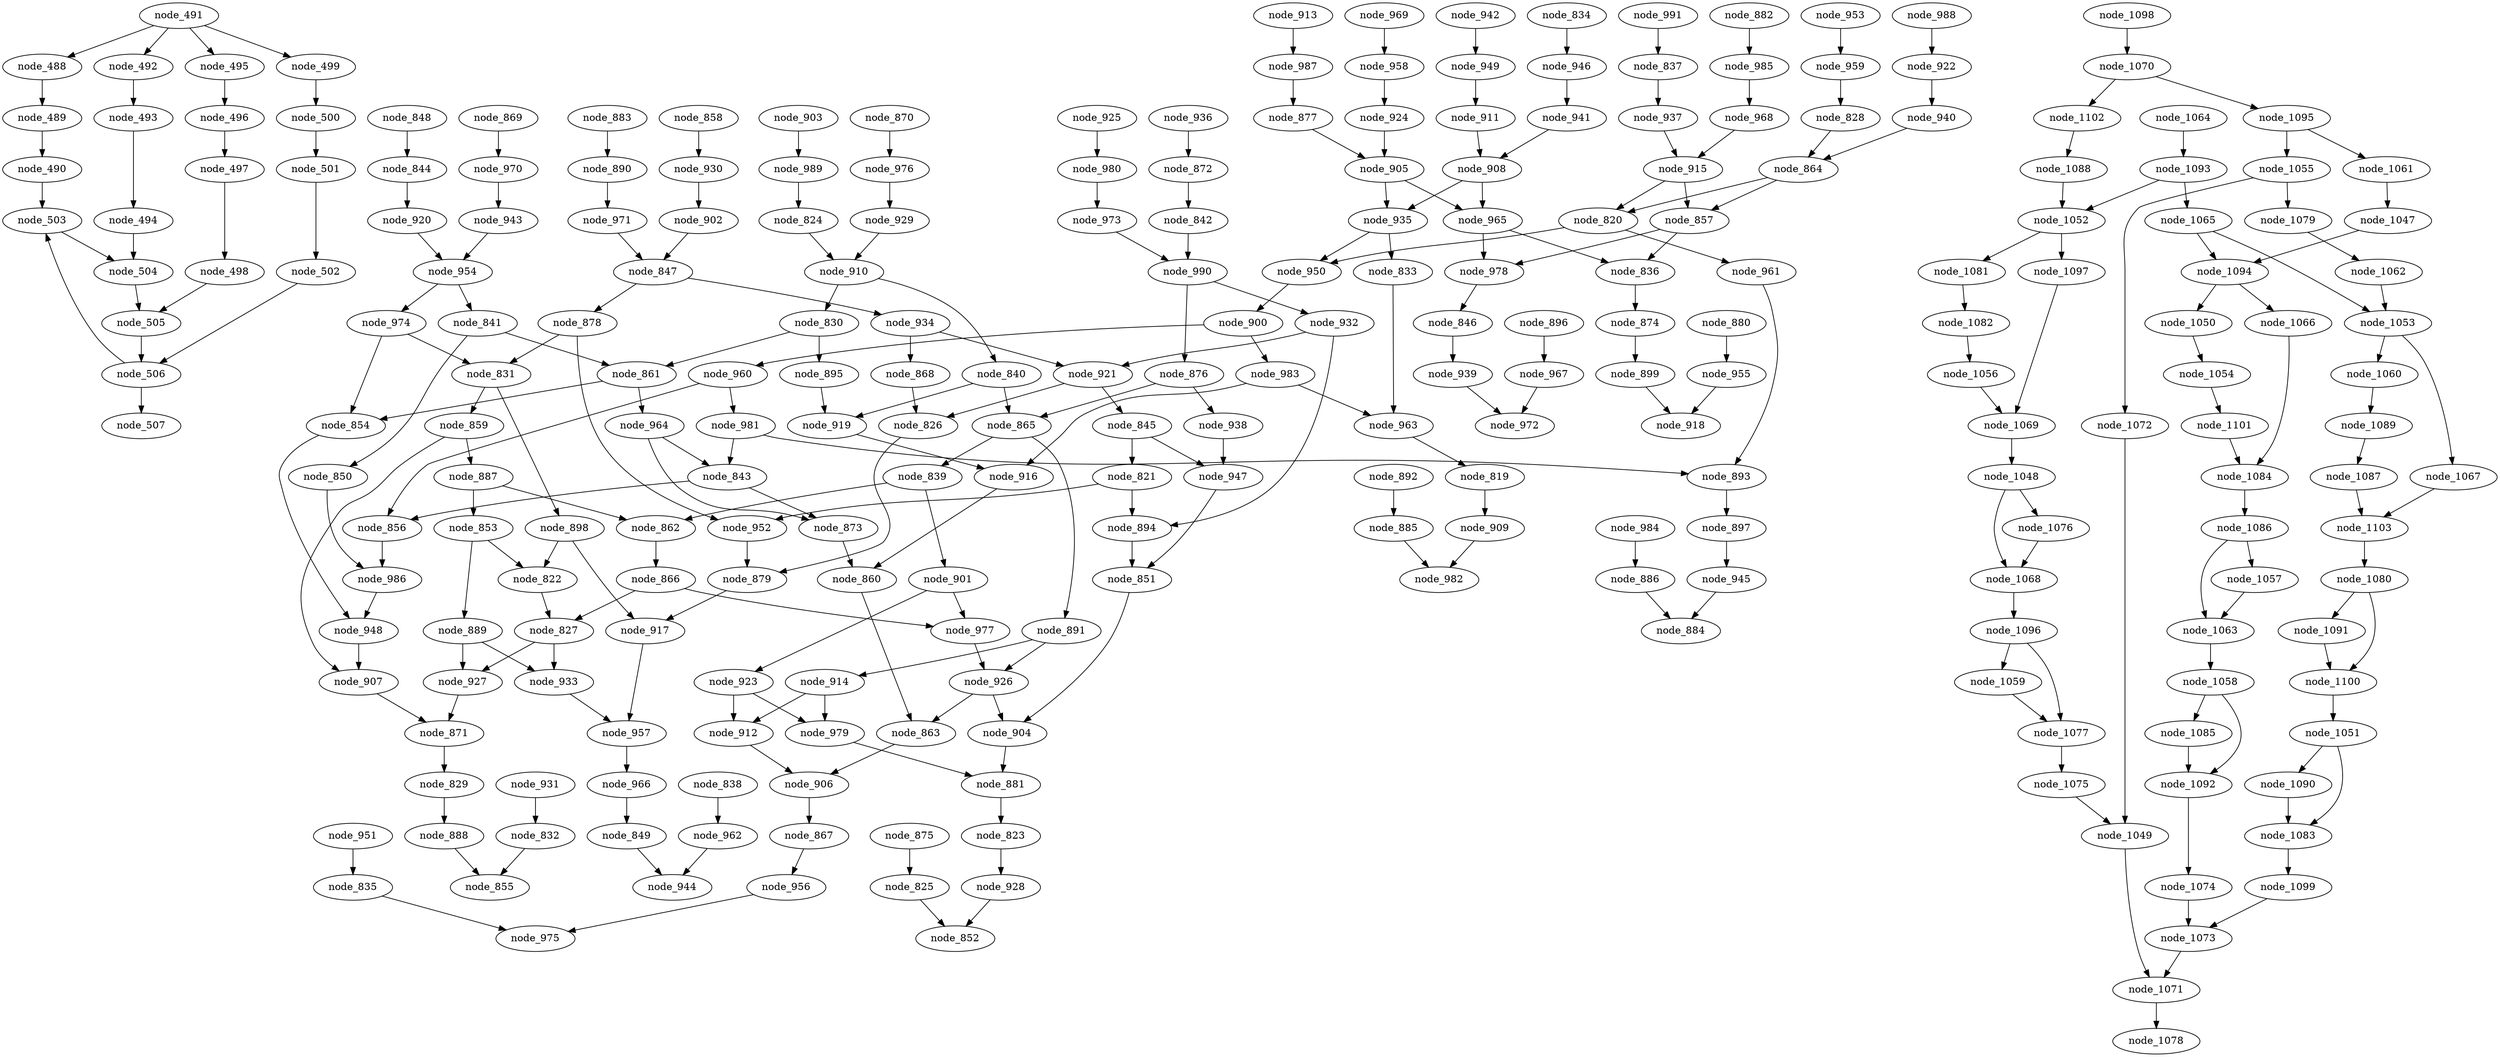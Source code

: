 digraph mults1_jpeg_fdct_islow_FilterRGB_{
	graph [name=G];
	node_488 -> node_489;
	node_489 -> node_490;
	node_490 -> node_503;
	node_491 -> node_488;
	node_491 -> node_492;
	node_491 -> node_495;
	node_491 -> node_499;
	node_492 -> node_493;
	node_493 -> node_494;
	node_494 -> node_504;
	node_495 -> node_496;
	node_496 -> node_497;
	node_497 -> node_498;
	node_498 -> node_505;
	node_499 -> node_500;
	node_500 -> node_501;
	node_501 -> node_502;
	node_502 -> node_506;
	node_503 -> node_504;
	node_504 -> node_505;
	node_505 -> node_506;
	node_506 -> node_503;
	node_506 -> node_507;

	graph [name=jpeg_fdct_islow];
	node_819 -> node_909;
	node_820 -> node_950;
	node_820 -> node_961;
	node_821 -> node_894;
	node_821 -> node_952;
	node_822 -> node_827;
	node_823 -> node_928;
	node_824 -> node_910;
	node_825 -> node_852;
	node_826 -> node_879;
	node_827 -> node_927;
	node_827 -> node_933;
	node_828 -> node_864;
	node_829 -> node_888;
	node_830 -> node_861;
	node_830 -> node_895;
	node_831 -> node_859;
	node_831 -> node_898;
	node_832 -> node_855;
	node_833 -> node_963;
	node_834 -> node_946;
	node_835 -> node_975;
	node_836 -> node_874;
	node_837 -> node_937;
	node_838 -> node_962;
	node_839 -> node_862;
	node_839 -> node_901;
	node_840 -> node_865;
	node_840 -> node_919;
	node_841 -> node_850;
	node_841 -> node_861;
	node_842 -> node_990;
	node_843 -> node_856;
	node_843 -> node_873;
	node_844 -> node_920;
	node_845 -> node_821;
	node_845 -> node_947;
	node_846 -> node_939;
	node_847 -> node_878;
	node_847 -> node_934;
	node_848 -> node_844;
	node_849 -> node_944;
	node_850 -> node_986;
	node_851 -> node_904;
	node_853 -> node_822;
	node_853 -> node_889;
	node_854 -> node_948;
	node_856 -> node_986;
	node_857 -> node_836;
	node_857 -> node_978;
	node_858 -> node_930;
	node_859 -> node_887;
	node_859 -> node_907;
	node_860 -> node_863;
	node_861 -> node_854;
	node_861 -> node_964;
	node_862 -> node_866;
	node_863 -> node_906;
	node_864 -> node_820;
	node_864 -> node_857;
	node_865 -> node_839;
	node_865 -> node_891;
	node_866 -> node_827;
	node_866 -> node_977;
	node_867 -> node_956;
	node_868 -> node_826;
	node_869 -> node_970;
	node_870 -> node_976;
	node_871 -> node_829;
	node_872 -> node_842;
	node_873 -> node_860;
	node_874 -> node_899;
	node_875 -> node_825;
	node_876 -> node_865;
	node_876 -> node_938;
	node_877 -> node_905;
	node_878 -> node_831;
	node_878 -> node_952;
	node_879 -> node_917;
	node_880 -> node_955;
	node_881 -> node_823;
	node_882 -> node_985;
	node_883 -> node_890;
	node_885 -> node_982;
	node_886 -> node_884;
	node_887 -> node_853;
	node_887 -> node_862;
	node_888 -> node_855;
	node_889 -> node_927;
	node_889 -> node_933;
	node_890 -> node_971;
	node_891 -> node_914;
	node_891 -> node_926;
	node_892 -> node_885;
	node_893 -> node_897;
	node_894 -> node_851;
	node_895 -> node_919;
	node_896 -> node_967;
	node_897 -> node_945;
	node_898 -> node_822;
	node_898 -> node_917;
	node_899 -> node_918;
	node_900 -> node_960;
	node_900 -> node_983;
	node_901 -> node_923;
	node_901 -> node_977;
	node_902 -> node_847;
	node_903 -> node_989;
	node_904 -> node_881;
	node_905 -> node_935;
	node_905 -> node_965;
	node_906 -> node_867;
	node_907 -> node_871;
	node_908 -> node_935;
	node_908 -> node_965;
	node_909 -> node_982;
	node_910 -> node_830;
	node_910 -> node_840;
	node_911 -> node_908;
	node_912 -> node_906;
	node_913 -> node_987;
	node_914 -> node_912;
	node_914 -> node_979;
	node_915 -> node_820;
	node_915 -> node_857;
	node_916 -> node_860;
	node_917 -> node_957;
	node_919 -> node_916;
	node_920 -> node_954;
	node_921 -> node_826;
	node_921 -> node_845;
	node_922 -> node_940;
	node_923 -> node_912;
	node_923 -> node_979;
	node_924 -> node_905;
	node_925 -> node_980;
	node_926 -> node_863;
	node_926 -> node_904;
	node_927 -> node_871;
	node_928 -> node_852;
	node_929 -> node_910;
	node_930 -> node_902;
	node_931 -> node_832;
	node_932 -> node_894;
	node_932 -> node_921;
	node_933 -> node_957;
	node_934 -> node_868;
	node_934 -> node_921;
	node_935 -> node_833;
	node_935 -> node_950;
	node_936 -> node_872;
	node_937 -> node_915;
	node_938 -> node_947;
	node_939 -> node_972;
	node_940 -> node_864;
	node_941 -> node_908;
	node_942 -> node_949;
	node_943 -> node_954;
	node_945 -> node_884;
	node_946 -> node_941;
	node_947 -> node_851;
	node_948 -> node_907;
	node_949 -> node_911;
	node_950 -> node_900;
	node_951 -> node_835;
	node_952 -> node_879;
	node_953 -> node_959;
	node_954 -> node_841;
	node_954 -> node_974;
	node_955 -> node_918;
	node_956 -> node_975;
	node_957 -> node_966;
	node_958 -> node_924;
	node_959 -> node_828;
	node_960 -> node_856;
	node_960 -> node_981;
	node_961 -> node_893;
	node_962 -> node_944;
	node_963 -> node_819;
	node_964 -> node_843;
	node_964 -> node_873;
	node_965 -> node_836;
	node_965 -> node_978;
	node_966 -> node_849;
	node_967 -> node_972;
	node_968 -> node_915;
	node_969 -> node_958;
	node_970 -> node_943;
	node_971 -> node_847;
	node_973 -> node_990;
	node_974 -> node_831;
	node_974 -> node_854;
	node_976 -> node_929;
	node_977 -> node_926;
	node_978 -> node_846;
	node_979 -> node_881;
	node_980 -> node_973;
	node_981 -> node_843;
	node_981 -> node_893;
	node_983 -> node_916;
	node_983 -> node_963;
	node_984 -> node_886;
	node_985 -> node_968;
	node_986 -> node_948;
	node_987 -> node_877;
	node_988 -> node_922;
	node_989 -> node_824;
	node_990 -> node_876;
	node_990 -> node_932;
	node_991 -> node_837;

	graph [name=FilterRGB];
	node_1047 -> node_1094;
	node_1048 -> node_1068;
	node_1048 -> node_1076;
	node_1049 -> node_1071;
	node_1050 -> node_1054;
	node_1051 -> node_1083;
	node_1051 -> node_1090;
	node_1052 -> node_1081;
	node_1052 -> node_1097;
	node_1053 -> node_1060;
	node_1053 -> node_1067;
	node_1054 -> node_1101;
	node_1055 -> node_1072;
	node_1055 -> node_1079;
	node_1056 -> node_1069;
	node_1057 -> node_1063;
	node_1058 -> node_1085;
	node_1058 -> node_1092;
	node_1059 -> node_1077;
	node_1060 -> node_1089;
	node_1061 -> node_1047;
	node_1062 -> node_1053;
	node_1063 -> node_1058;
	node_1064 -> node_1093;
	node_1065 -> node_1053;
	node_1065 -> node_1094;
	node_1066 -> node_1084;
	node_1067 -> node_1103;
	node_1068 -> node_1096;
	node_1069 -> node_1048;
	node_1070 -> node_1095;
	node_1070 -> node_1102;
	node_1071 -> node_1078;
	node_1072 -> node_1049;
	node_1073 -> node_1071;
	node_1074 -> node_1073;
	node_1075 -> node_1049;
	node_1076 -> node_1068;
	node_1077 -> node_1075;
	node_1079 -> node_1062;
	node_1080 -> node_1091;
	node_1080 -> node_1100;
	node_1081 -> node_1082;
	node_1082 -> node_1056;
	node_1083 -> node_1099;
	node_1084 -> node_1086;
	node_1085 -> node_1092;
	node_1086 -> node_1057;
	node_1086 -> node_1063;
	node_1087 -> node_1103;
	node_1088 -> node_1052;
	node_1089 -> node_1087;
	node_1090 -> node_1083;
	node_1091 -> node_1100;
	node_1092 -> node_1074;
	node_1093 -> node_1052;
	node_1093 -> node_1065;
	node_1094 -> node_1050;
	node_1094 -> node_1066;
	node_1095 -> node_1055;
	node_1095 -> node_1061;
	node_1096 -> node_1059;
	node_1096 -> node_1077;
	node_1097 -> node_1069;
	node_1098 -> node_1070;
	node_1099 -> node_1073;
	node_1100 -> node_1051;
	node_1101 -> node_1084;
	node_1102 -> node_1088;
	node_1103 -> node_1080;

}
